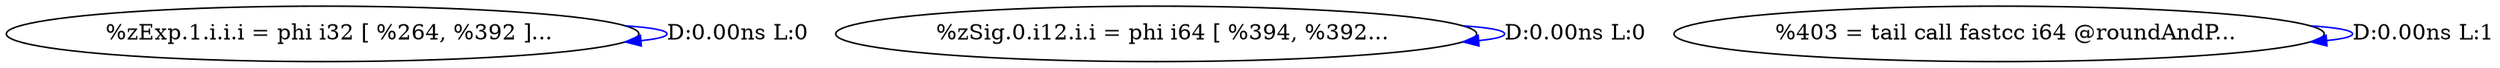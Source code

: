 digraph {
Node0x3d16e00[label="  %zExp.1.i.i.i = phi i32 [ %264, %392 ]..."];
Node0x3d16e00 -> Node0x3d16e00[label="D:0.00ns L:0",color=blue];
Node0x3d16ee0[label="  %zSig.0.i12.i.i = phi i64 [ %394, %392..."];
Node0x3d16ee0 -> Node0x3d16ee0[label="D:0.00ns L:0",color=blue];
Node0x3d16fc0[label="  %403 = tail call fastcc i64 @roundAndP..."];
Node0x3d16fc0 -> Node0x3d16fc0[label="D:0.00ns L:1",color=blue];
}
